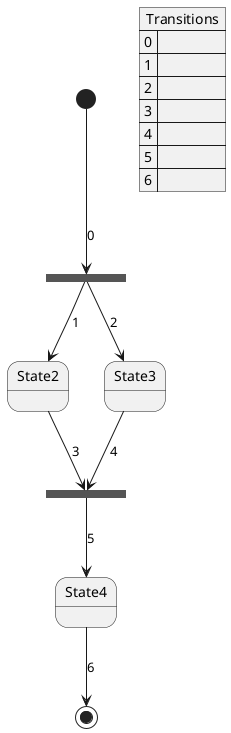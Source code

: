 @startuml

state Start <<start>>
state Fork <<fork>>
state "State2" as State2
state "State3" as State3
state Join <<join>>
state "State4" as State4
state End <<end>>

Start --> Fork : 0
Fork --> State2 : 1
Fork --> State3 : 2
State2 --> Join : 3
State3 --> Join : 4
Join --> State4 : 5
State4 --> End : 6

json Transitions {
    "0": "",
    "1": "",
    "2": "",
    "3": "",
    "4": "",
    "5": "",
    "6": ""
}

@enduml